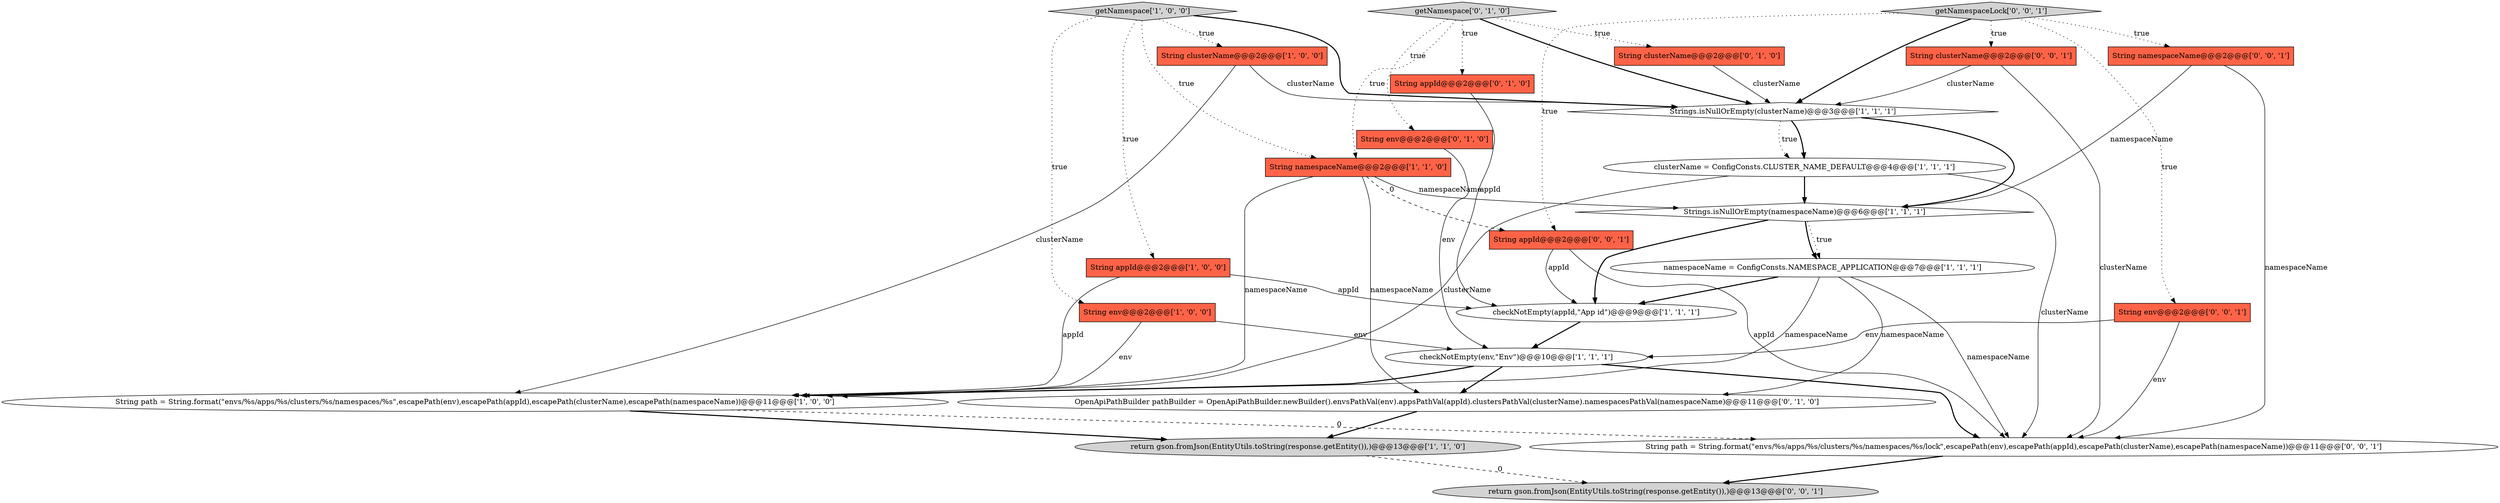 digraph {
18 [style = filled, label = "String namespaceName@@@2@@@['0', '0', '1']", fillcolor = tomato, shape = box image = "AAA0AAABBB3BBB"];
0 [style = filled, label = "String env@@@2@@@['1', '0', '0']", fillcolor = tomato, shape = box image = "AAA0AAABBB1BBB"];
21 [style = filled, label = "getNamespaceLock['0', '0', '1']", fillcolor = lightgray, shape = diamond image = "AAA0AAABBB3BBB"];
4 [style = filled, label = "clusterName = ConfigConsts.CLUSTER_NAME_DEFAULT@@@4@@@['1', '1', '1']", fillcolor = white, shape = ellipse image = "AAA0AAABBB1BBB"];
14 [style = filled, label = "String clusterName@@@2@@@['0', '1', '0']", fillcolor = tomato, shape = box image = "AAA0AAABBB2BBB"];
16 [style = filled, label = "String appId@@@2@@@['0', '1', '0']", fillcolor = tomato, shape = box image = "AAA0AAABBB2BBB"];
12 [style = filled, label = "String namespaceName@@@2@@@['1', '1', '0']", fillcolor = tomato, shape = box image = "AAA0AAABBB1BBB"];
7 [style = filled, label = "checkNotEmpty(env,\"Env\")@@@10@@@['1', '1', '1']", fillcolor = white, shape = ellipse image = "AAA0AAABBB1BBB"];
9 [style = filled, label = "String appId@@@2@@@['1', '0', '0']", fillcolor = tomato, shape = box image = "AAA0AAABBB1BBB"];
17 [style = filled, label = "OpenApiPathBuilder pathBuilder = OpenApiPathBuilder.newBuilder().envsPathVal(env).appsPathVal(appId).clustersPathVal(clusterName).namespacesPathVal(namespaceName)@@@11@@@['0', '1', '0']", fillcolor = white, shape = ellipse image = "AAA0AAABBB2BBB"];
6 [style = filled, label = "namespaceName = ConfigConsts.NAMESPACE_APPLICATION@@@7@@@['1', '1', '1']", fillcolor = white, shape = ellipse image = "AAA0AAABBB1BBB"];
1 [style = filled, label = "getNamespace['1', '0', '0']", fillcolor = lightgray, shape = diamond image = "AAA0AAABBB1BBB"];
5 [style = filled, label = "String path = String.format(\"envs/%s/apps/%s/clusters/%s/namespaces/%s\",escapePath(env),escapePath(appId),escapePath(clusterName),escapePath(namespaceName))@@@11@@@['1', '0', '0']", fillcolor = white, shape = ellipse image = "AAA0AAABBB1BBB"];
13 [style = filled, label = "getNamespace['0', '1', '0']", fillcolor = lightgray, shape = diamond image = "AAA0AAABBB2BBB"];
24 [style = filled, label = "String appId@@@2@@@['0', '0', '1']", fillcolor = tomato, shape = box image = "AAA0AAABBB3BBB"];
11 [style = filled, label = "return gson.fromJson(EntityUtils.toString(response.getEntity()),)@@@13@@@['1', '1', '0']", fillcolor = lightgray, shape = ellipse image = "AAA0AAABBB1BBB"];
22 [style = filled, label = "String env@@@2@@@['0', '0', '1']", fillcolor = tomato, shape = box image = "AAA0AAABBB3BBB"];
15 [style = filled, label = "String env@@@2@@@['0', '1', '0']", fillcolor = tomato, shape = box image = "AAA0AAABBB2BBB"];
20 [style = filled, label = "return gson.fromJson(EntityUtils.toString(response.getEntity()),)@@@13@@@['0', '0', '1']", fillcolor = lightgray, shape = ellipse image = "AAA0AAABBB3BBB"];
23 [style = filled, label = "String path = String.format(\"envs/%s/apps/%s/clusters/%s/namespaces/%s/lock\",escapePath(env),escapePath(appId),escapePath(clusterName),escapePath(namespaceName))@@@11@@@['0', '0', '1']", fillcolor = white, shape = ellipse image = "AAA0AAABBB3BBB"];
19 [style = filled, label = "String clusterName@@@2@@@['0', '0', '1']", fillcolor = tomato, shape = box image = "AAA0AAABBB3BBB"];
2 [style = filled, label = "String clusterName@@@2@@@['1', '0', '0']", fillcolor = tomato, shape = box image = "AAA0AAABBB1BBB"];
3 [style = filled, label = "Strings.isNullOrEmpty(clusterName)@@@3@@@['1', '1', '1']", fillcolor = white, shape = diamond image = "AAA0AAABBB1BBB"];
10 [style = filled, label = "checkNotEmpty(appId,\"App id\")@@@9@@@['1', '1', '1']", fillcolor = white, shape = ellipse image = "AAA0AAABBB1BBB"];
8 [style = filled, label = "Strings.isNullOrEmpty(namespaceName)@@@6@@@['1', '1', '1']", fillcolor = white, shape = diamond image = "AAA0AAABBB1BBB"];
0->7 [style = solid, label="env"];
14->3 [style = solid, label="clusterName"];
13->16 [style = dotted, label="true"];
8->10 [style = bold, label=""];
23->20 [style = bold, label=""];
18->23 [style = solid, label="namespaceName"];
7->17 [style = bold, label=""];
18->8 [style = solid, label="namespaceName"];
11->20 [style = dashed, label="0"];
13->12 [style = dotted, label="true"];
19->3 [style = solid, label="clusterName"];
21->18 [style = dotted, label="true"];
5->23 [style = dashed, label="0"];
2->5 [style = solid, label="clusterName"];
6->17 [style = solid, label="namespaceName"];
1->3 [style = bold, label=""];
9->5 [style = solid, label="appId"];
3->4 [style = dotted, label="true"];
21->22 [style = dotted, label="true"];
8->6 [style = bold, label=""];
22->7 [style = solid, label="env"];
2->3 [style = solid, label="clusterName"];
21->3 [style = bold, label=""];
6->23 [style = solid, label="namespaceName"];
3->4 [style = bold, label=""];
10->7 [style = bold, label=""];
16->10 [style = solid, label="appId"];
9->10 [style = solid, label="appId"];
6->5 [style = solid, label="namespaceName"];
12->8 [style = solid, label="namespaceName"];
7->5 [style = bold, label=""];
8->6 [style = dotted, label="true"];
21->24 [style = dotted, label="true"];
13->3 [style = bold, label=""];
0->5 [style = solid, label="env"];
3->8 [style = bold, label=""];
1->9 [style = dotted, label="true"];
21->19 [style = dotted, label="true"];
1->12 [style = dotted, label="true"];
19->23 [style = solid, label="clusterName"];
6->10 [style = bold, label=""];
7->23 [style = bold, label=""];
12->24 [style = dashed, label="0"];
24->23 [style = solid, label="appId"];
4->8 [style = bold, label=""];
4->5 [style = solid, label="clusterName"];
24->10 [style = solid, label="appId"];
22->23 [style = solid, label="env"];
13->15 [style = dotted, label="true"];
1->0 [style = dotted, label="true"];
5->11 [style = bold, label=""];
1->2 [style = dotted, label="true"];
13->14 [style = dotted, label="true"];
12->5 [style = solid, label="namespaceName"];
15->7 [style = solid, label="env"];
4->23 [style = solid, label="clusterName"];
17->11 [style = bold, label=""];
12->17 [style = solid, label="namespaceName"];
}
